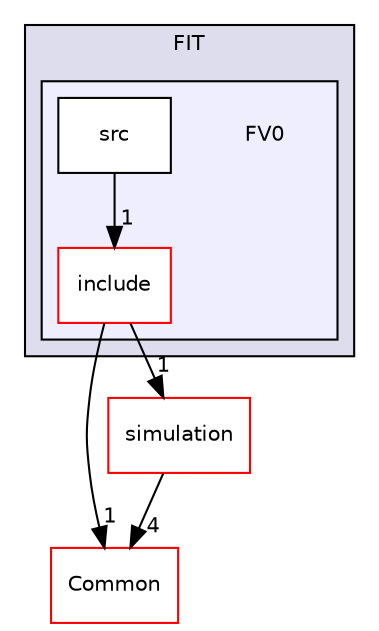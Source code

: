 digraph "/home/travis/build/AliceO2Group/AliceO2/DataFormats/Detectors/FIT/FV0" {
  bgcolor=transparent;
  compound=true
  node [ fontsize="10", fontname="Helvetica"];
  edge [ labelfontsize="10", labelfontname="Helvetica"];
  subgraph clusterdir_6f689773863a160ed4e9bc61c1008ba5 {
    graph [ bgcolor="#ddddee", pencolor="black", label="FIT" fontname="Helvetica", fontsize="10", URL="dir_6f689773863a160ed4e9bc61c1008ba5.html"]
  subgraph clusterdir_f4f1e38aba3110f726ddf74e738f6d97 {
    graph [ bgcolor="#eeeeff", pencolor="black", label="" URL="dir_f4f1e38aba3110f726ddf74e738f6d97.html"];
    dir_f4f1e38aba3110f726ddf74e738f6d97 [shape=plaintext label="FV0"];
    dir_3bbb71d3375d755dd2249f09aadc9536 [shape=box label="include" color="red" fillcolor="white" style="filled" URL="dir_3bbb71d3375d755dd2249f09aadc9536.html"];
    dir_09da7db6eb3197504c881647dc32d1b5 [shape=box label="src" color="black" fillcolor="white" style="filled" URL="dir_09da7db6eb3197504c881647dc32d1b5.html"];
  }
  }
  dir_4ab6b4cc6a7edbff49100e9123df213f [shape=box label="Common" color="red" URL="dir_4ab6b4cc6a7edbff49100e9123df213f.html"];
  dir_047746f9f311f49446db9474b7431d0d [shape=box label="simulation" color="red" URL="dir_047746f9f311f49446db9474b7431d0d.html"];
  dir_09da7db6eb3197504c881647dc32d1b5->dir_3bbb71d3375d755dd2249f09aadc9536 [headlabel="1", labeldistance=1.5 headhref="dir_000185_000162.html"];
  dir_047746f9f311f49446db9474b7431d0d->dir_4ab6b4cc6a7edbff49100e9123df213f [headlabel="4", labeldistance=1.5 headhref="dir_000219_000009.html"];
  dir_3bbb71d3375d755dd2249f09aadc9536->dir_4ab6b4cc6a7edbff49100e9123df213f [headlabel="1", labeldistance=1.5 headhref="dir_000162_000009.html"];
  dir_3bbb71d3375d755dd2249f09aadc9536->dir_047746f9f311f49446db9474b7431d0d [headlabel="1", labeldistance=1.5 headhref="dir_000162_000219.html"];
}
